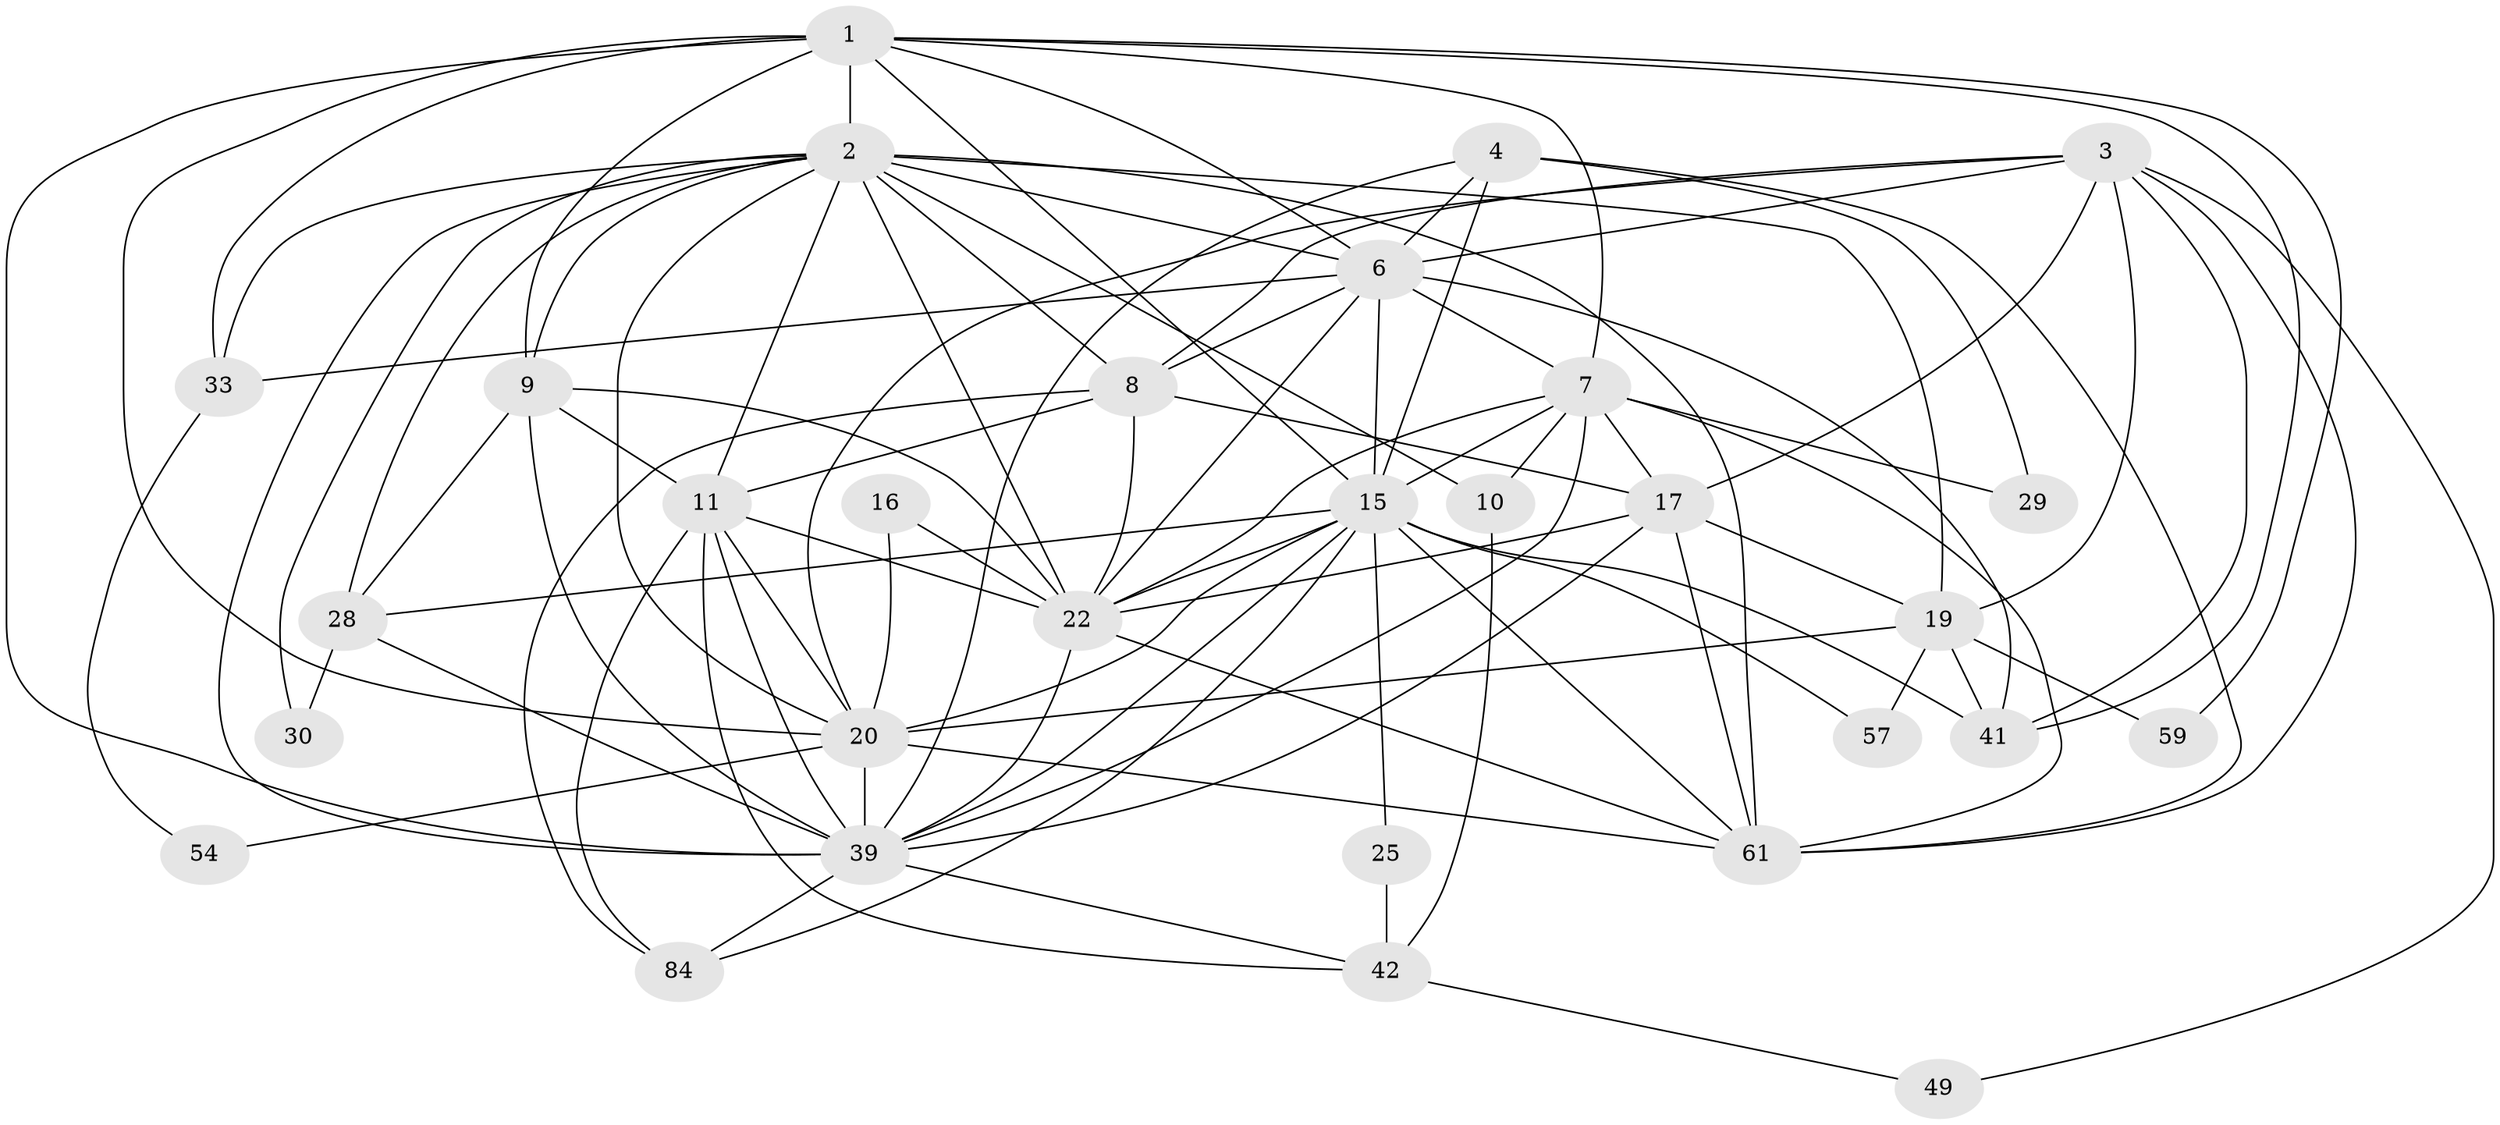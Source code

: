 // original degree distribution, {4: 0.2872340425531915, 5: 0.1595744680851064, 6: 0.09574468085106383, 3: 0.2127659574468085, 7: 0.031914893617021274, 2: 0.18085106382978725, 8: 0.031914893617021274}
// Generated by graph-tools (version 1.1) at 2025/18/03/04/25 18:18:49]
// undirected, 30 vertices, 94 edges
graph export_dot {
graph [start="1"]
  node [color=gray90,style=filled];
  1 [super="+72+5"];
  2 [super="+71+64+12+52"];
  3 [super="+46+56+23+62"];
  4 [super="+13"];
  6 [super="+48+86+45+43"];
  7 [super="+18+82"];
  8 [super="+14+77+51"];
  9 [super="+88+50"];
  10;
  11 [super="+70+68"];
  15 [super="+66+24"];
  16;
  17 [super="+79+75"];
  19 [super="+40"];
  20 [super="+36+34"];
  22 [super="+38+35+58+32+89"];
  25;
  28 [super="+37"];
  29;
  30;
  33 [super="+69"];
  39 [super="+90+44+47"];
  41;
  42 [super="+80"];
  49;
  54;
  57 [super="+60"];
  59;
  61 [super="+63"];
  84;
  1 -- 39;
  1 -- 59;
  1 -- 20 [weight=2];
  1 -- 2 [weight=2];
  1 -- 33;
  1 -- 41;
  1 -- 7;
  1 -- 9;
  1 -- 6;
  1 -- 15;
  2 -- 9;
  2 -- 10;
  2 -- 61;
  2 -- 30;
  2 -- 6;
  2 -- 19;
  2 -- 22 [weight=2];
  2 -- 28;
  2 -- 39;
  2 -- 11;
  2 -- 8;
  2 -- 20;
  2 -- 33;
  3 -- 49;
  3 -- 17;
  3 -- 41;
  3 -- 61;
  3 -- 20 [weight=3];
  3 -- 8;
  3 -- 19;
  3 -- 6;
  4 -- 6;
  4 -- 29;
  4 -- 61;
  4 -- 15;
  4 -- 39;
  6 -- 15 [weight=4];
  6 -- 33 [weight=2];
  6 -- 41;
  6 -- 22;
  6 -- 7;
  6 -- 8;
  7 -- 10;
  7 -- 17 [weight=2];
  7 -- 61;
  7 -- 22 [weight=2];
  7 -- 29;
  7 -- 39;
  7 -- 15;
  8 -- 17;
  8 -- 84;
  8 -- 22;
  8 -- 11;
  9 -- 22;
  9 -- 11 [weight=2];
  9 -- 28;
  9 -- 39;
  10 -- 42;
  11 -- 22 [weight=2];
  11 -- 39 [weight=2];
  11 -- 84;
  11 -- 42;
  11 -- 20;
  15 -- 39 [weight=2];
  15 -- 20 [weight=2];
  15 -- 25;
  15 -- 61;
  15 -- 41;
  15 -- 84;
  15 -- 57 [weight=2];
  15 -- 28;
  15 -- 22;
  16 -- 22;
  16 -- 20;
  17 -- 61;
  17 -- 39;
  17 -- 22;
  17 -- 19;
  19 -- 57;
  19 -- 20 [weight=2];
  19 -- 41;
  19 -- 59;
  20 -- 39;
  20 -- 54;
  20 -- 61;
  22 -- 61;
  22 -- 39;
  25 -- 42;
  28 -- 30;
  28 -- 39;
  33 -- 54;
  39 -- 42;
  39 -- 84;
  42 -- 49;
}
